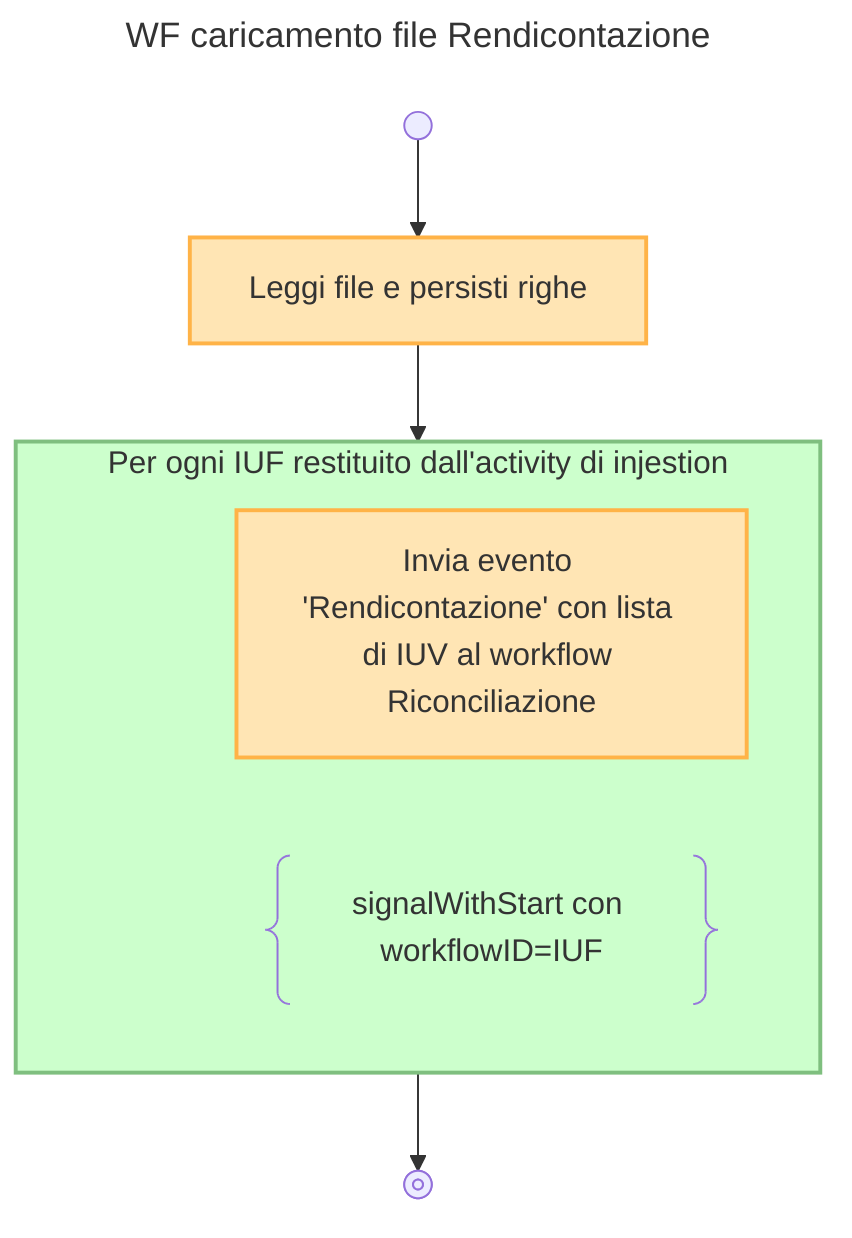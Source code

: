 ---
title: WF caricamento file Rendicontazione
---
flowchart TD
    START@{shape: start} --> INJESTION:::activity@{label: "Leggi file e persisti righe"}

    INJESTION --> LOOP

    subgraph LOOP["Per ogni IUF restituito dall'activity di injestion"]

        %% dummy block added to have an empty line
        DUMMY:::disable-->SIGNAL
        linkStyle 2 display:none;

        SIGNAL:::activity@{label: "Invia evento 'Rendicontazione' con lista di IUV al workflow Riconciliazione"}
        NOTE@{ shape: braces, label: "signalWithStart con workflowID=IUF" }
    end

    LOOP --> END@{shape: stop}
    class LOOP loop

    classDef disable display:none;
    classDef activity fill:#FFE5B4, stroke:#FFB347, stroke-width:2px;
    classDef loop fill:#CCFFCC, stroke:#7FBF7F, stroke-width:2px, padding-bottom: 5px;